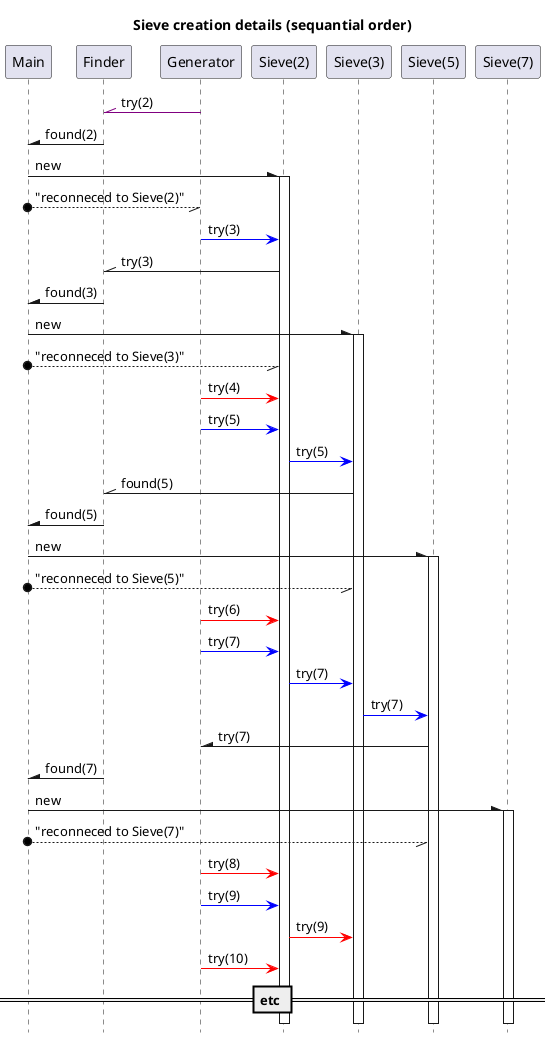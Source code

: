 @startuml
hide footbox
title Sieve creation details (sequantial order)

participant  Main        as  M
participant  Finder      as  F
participant "Generator"  as  G

participant "Sieve(2)"   as S2
participant "Sieve(3)"   as S3
participant "Sieve(5)"   as S5
participant "Sieve(7)"   as S7



G -[#purple]\\ F: try(2)
F -\  M: found(2)
M -\ S2: new
activate S2
G \\--o M: "reconneced to Sieve(2)"


G  -[#blue]> S2: try(3)
S2 -\\ F: try(3)
F -\  M: found(3)
M -\ S3: new
activate S3
S2 \\--o M: "reconneced to Sieve(3)"


G  -[#red]> S2: try(4)

G  -[#blue]> S2: try(5)
S2 -[#blue]> S3: try(5)
S3 -\\ F: found(5)
F -\  M: found(5)
M -\ S5: new
activate S5
S3 \\--o M: "reconneced to Sieve(5)"


G  -[#red]> S2: try(6)

G  -[#blue]> S2: try(7)
S2 -[#blue]> S3: try(7)
S3 -[#blue]> S5: try(7)
S5 -\ G: try(7)
F -\  M: found(7)
M -\ S7: new
activate S7
S5 \\--o M: "reconneced to Sieve(7)"

G  -[#red]> S2: try(8)

G  -[#blue]> S2: try(9)
S2 -[#red]> S3: try(9)

G  -[#red]> S2: try(10)


== etc ==
@enduml
